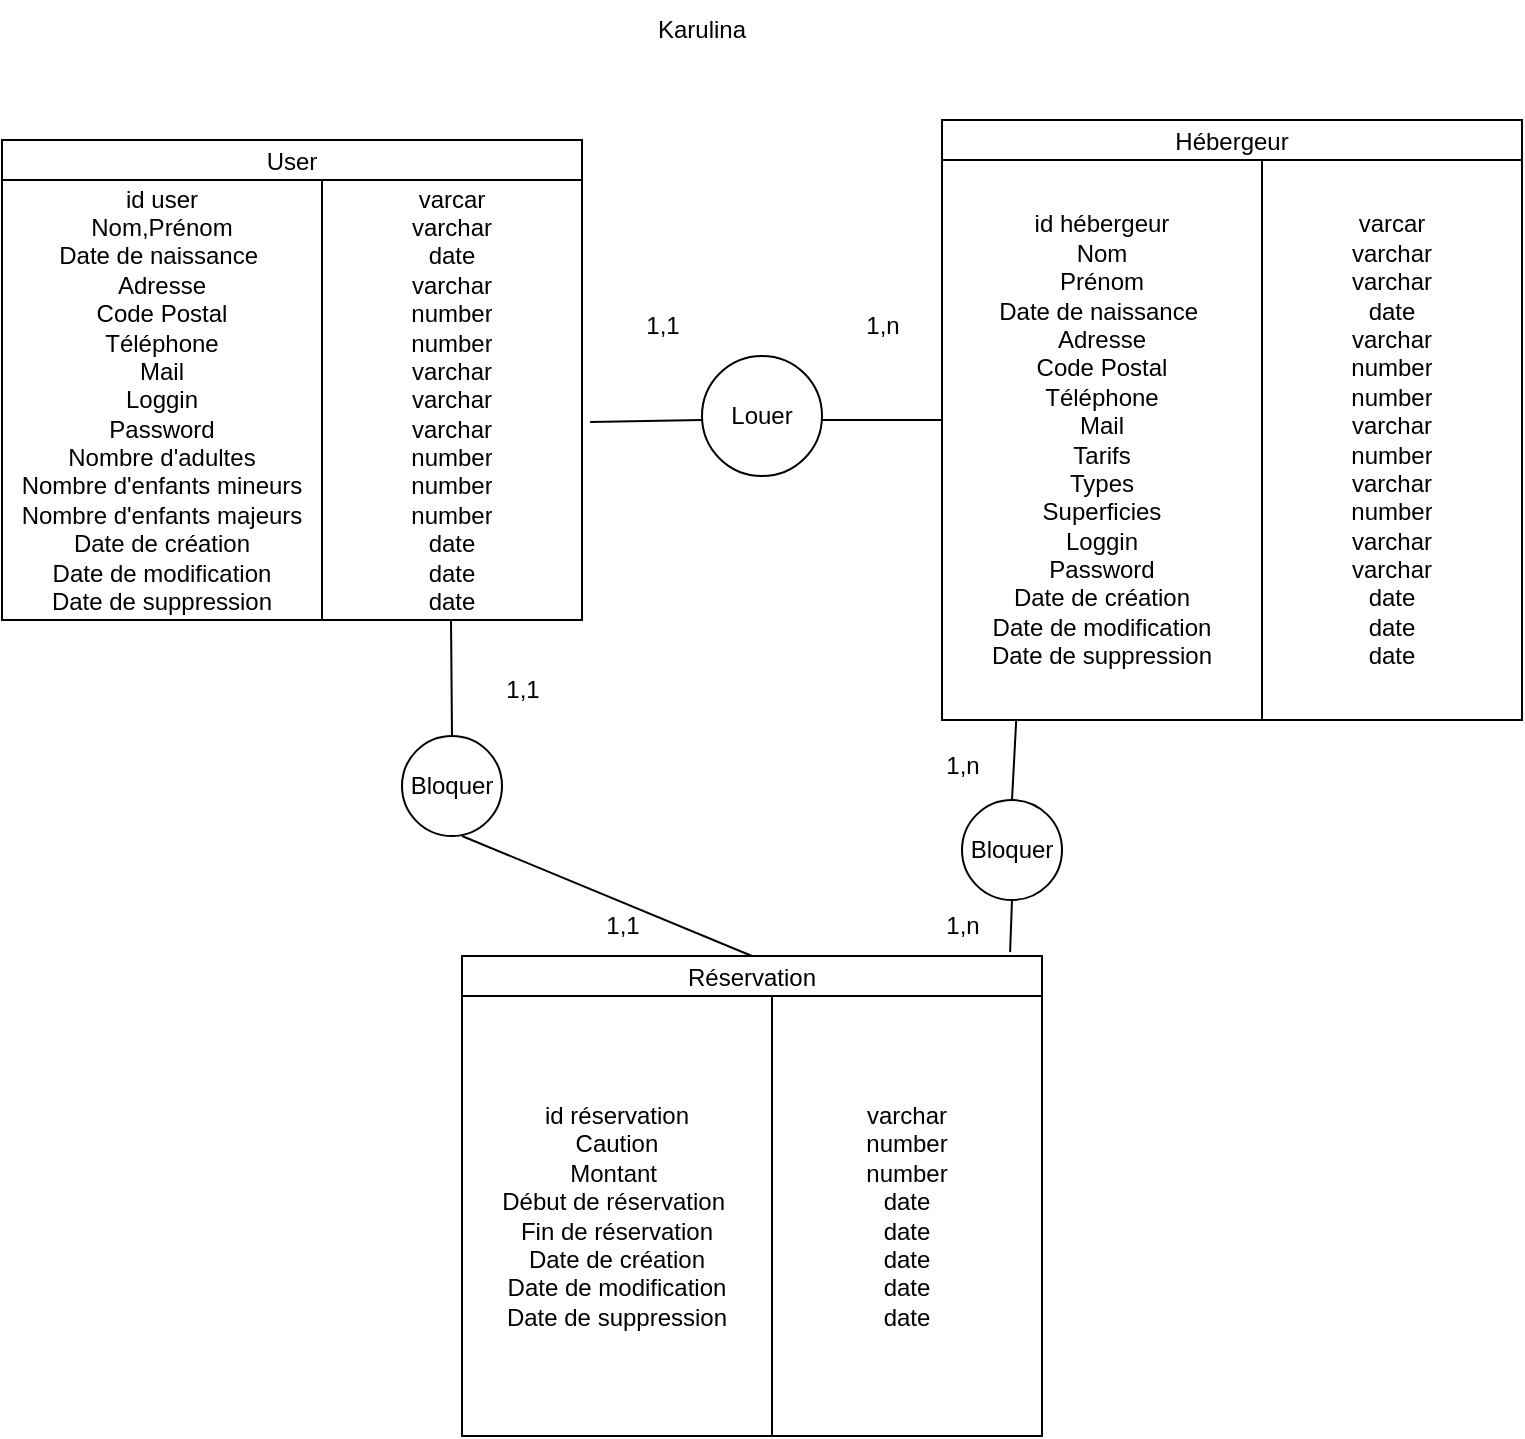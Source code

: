 <mxfile version="24.5.4" type="github">
  <diagram name="Page-1" id="sN1TuHYhFFZQFHvBme8z">
    <mxGraphModel dx="994" dy="476" grid="1" gridSize="10" guides="1" tooltips="1" connect="1" arrows="1" fold="1" page="1" pageScale="1" pageWidth="827" pageHeight="1169" math="0" shadow="0">
      <root>
        <mxCell id="0" />
        <mxCell id="1" parent="0" />
        <mxCell id="rXH0V8Tg6eLGxFPYWAXF-20" value="Karulina" style="text;html=1;align=center;verticalAlign=middle;whiteSpace=wrap;rounded=0;" parent="1" vertex="1">
          <mxGeometry x="360" y="10" width="60" height="30" as="geometry" />
        </mxCell>
        <mxCell id="rXH0V8Tg6eLGxFPYWAXF-21" value="Louer" style="ellipse;whiteSpace=wrap;html=1;aspect=fixed;" parent="1" vertex="1">
          <mxGeometry x="390" y="188" width="60" height="60" as="geometry" />
        </mxCell>
        <mxCell id="rXH0V8Tg6eLGxFPYWAXF-37" value="1,1" style="text;html=1;align=center;verticalAlign=middle;resizable=0;points=[];autosize=1;strokeColor=none;fillColor=none;" parent="1" vertex="1">
          <mxGeometry x="350" y="158" width="40" height="30" as="geometry" />
        </mxCell>
        <mxCell id="rXH0V8Tg6eLGxFPYWAXF-38" value="1,n" style="text;html=1;align=center;verticalAlign=middle;resizable=0;points=[];autosize=1;strokeColor=none;fillColor=none;" parent="1" vertex="1">
          <mxGeometry x="460" y="158" width="40" height="30" as="geometry" />
        </mxCell>
        <mxCell id="rXH0V8Tg6eLGxFPYWAXF-39" value="Bloquer" style="ellipse;whiteSpace=wrap;html=1;aspect=fixed;" parent="1" vertex="1">
          <mxGeometry x="240" y="378" width="50" height="50" as="geometry" />
        </mxCell>
        <mxCell id="rXH0V8Tg6eLGxFPYWAXF-40" value="Bloquer" style="ellipse;whiteSpace=wrap;html=1;aspect=fixed;" parent="1" vertex="1">
          <mxGeometry x="520" y="410" width="50" height="50" as="geometry" />
        </mxCell>
        <mxCell id="rXH0V8Tg6eLGxFPYWAXF-42" value="" style="endArrow=none;html=1;rounded=0;entryX=0.5;entryY=1;entryDx=0;entryDy=0;exitX=0.945;exitY=-0.008;exitDx=0;exitDy=0;exitPerimeter=0;" parent="1" target="rXH0V8Tg6eLGxFPYWAXF-40" edge="1" source="nfDSCfTXi77_VSGzIVfX-66">
          <mxGeometry width="50" height="50" relative="1" as="geometry">
            <mxPoint x="580" y="480" as="sourcePoint" />
            <mxPoint x="630" y="430" as="targetPoint" />
          </mxGeometry>
        </mxCell>
        <mxCell id="rXH0V8Tg6eLGxFPYWAXF-45" value="" style="endArrow=none;html=1;rounded=0;exitX=0.5;exitY=0;exitDx=0;exitDy=0;entryX=0.128;entryY=1;entryDx=0;entryDy=0;entryPerimeter=0;" parent="1" target="nfDSCfTXi77_VSGzIVfX-59" edge="1" source="rXH0V8Tg6eLGxFPYWAXF-40">
          <mxGeometry width="50" height="50" relative="1" as="geometry">
            <mxPoint x="580" y="410" as="sourcePoint" />
            <mxPoint x="540" y="377" as="targetPoint" />
          </mxGeometry>
        </mxCell>
        <mxCell id="rXH0V8Tg6eLGxFPYWAXF-46" value="" style="endArrow=none;html=1;rounded=0;exitX=0.5;exitY=0;exitDx=0;exitDy=0;" parent="1" edge="1" source="rXH0V8Tg6eLGxFPYWAXF-39">
          <mxGeometry width="50" height="50" relative="1" as="geometry">
            <mxPoint x="264.5" y="359" as="sourcePoint" />
            <mxPoint x="264.5" y="320" as="targetPoint" />
          </mxGeometry>
        </mxCell>
        <mxCell id="rXH0V8Tg6eLGxFPYWAXF-47" value="1,1" style="text;html=1;align=center;verticalAlign=middle;resizable=0;points=[];autosize=1;strokeColor=none;fillColor=none;" parent="1" vertex="1">
          <mxGeometry x="280" y="340" width="40" height="30" as="geometry" />
        </mxCell>
        <mxCell id="rXH0V8Tg6eLGxFPYWAXF-48" value="1,n" style="text;html=1;align=center;verticalAlign=middle;resizable=0;points=[];autosize=1;strokeColor=none;fillColor=none;" parent="1" vertex="1">
          <mxGeometry x="500" y="378" width="40" height="30" as="geometry" />
        </mxCell>
        <mxCell id="rXH0V8Tg6eLGxFPYWAXF-49" value="1,1" style="text;html=1;align=center;verticalAlign=middle;resizable=0;points=[];autosize=1;strokeColor=none;fillColor=none;" parent="1" vertex="1">
          <mxGeometry x="330" y="458" width="40" height="30" as="geometry" />
        </mxCell>
        <mxCell id="rXH0V8Tg6eLGxFPYWAXF-50" value="1,n" style="text;html=1;align=center;verticalAlign=middle;resizable=0;points=[];autosize=1;strokeColor=none;fillColor=none;" parent="1" vertex="1">
          <mxGeometry x="500" y="458" width="40" height="30" as="geometry" />
        </mxCell>
        <mxCell id="nfDSCfTXi77_VSGzIVfX-54" value="User" style="shape=table;startSize=20;container=1;collapsible=0;childLayout=tableLayout;" vertex="1" parent="1">
          <mxGeometry x="40" y="80" width="290" height="240" as="geometry" />
        </mxCell>
        <mxCell id="nfDSCfTXi77_VSGzIVfX-55" value="" style="shape=tableRow;horizontal=0;startSize=0;swimlaneHead=0;swimlaneBody=0;strokeColor=inherit;top=0;left=0;bottom=0;right=0;collapsible=0;dropTarget=0;fillColor=none;points=[[0,0.5],[1,0.5]];portConstraint=eastwest;" vertex="1" parent="nfDSCfTXi77_VSGzIVfX-54">
          <mxGeometry y="20" width="290" height="220" as="geometry" />
        </mxCell>
        <mxCell id="nfDSCfTXi77_VSGzIVfX-56" value="id user&lt;div&gt;Nom,Prénom&lt;/div&gt;&lt;div&gt;Date de naissance&amp;nbsp;&lt;/div&gt;&lt;div&gt;Adresse&lt;/div&gt;&lt;div&gt;Code Postal&lt;/div&gt;&lt;div&gt;Téléphone&lt;/div&gt;&lt;div&gt;Mail&lt;/div&gt;&lt;div&gt;Loggin&lt;/div&gt;&lt;div&gt;Password&lt;/div&gt;&lt;div&gt;Nombre d&#39;adultes&lt;/div&gt;&lt;div&gt;Nombre d&#39;enfants mineurs&lt;/div&gt;&lt;div&gt;Nombre d&#39;enfants majeurs&lt;/div&gt;&lt;div&gt;Date de création&lt;/div&gt;&lt;div&gt;Date de modification&lt;/div&gt;&lt;div&gt;Date de suppression&lt;/div&gt;" style="shape=partialRectangle;html=1;whiteSpace=wrap;connectable=0;strokeColor=inherit;overflow=hidden;fillColor=none;top=0;left=0;bottom=0;right=0;pointerEvents=1;" vertex="1" parent="nfDSCfTXi77_VSGzIVfX-55">
          <mxGeometry width="160" height="220" as="geometry">
            <mxRectangle width="160" height="220" as="alternateBounds" />
          </mxGeometry>
        </mxCell>
        <mxCell id="nfDSCfTXi77_VSGzIVfX-57" value="varcar&lt;div&gt;varchar&lt;/div&gt;&lt;div&gt;date&lt;/div&gt;&lt;div&gt;varchar&lt;/div&gt;&lt;div&gt;number&lt;/div&gt;&lt;div&gt;number&lt;/div&gt;&lt;div&gt;varchar&lt;/div&gt;&lt;div&gt;varchar&lt;/div&gt;&lt;div&gt;varchar&lt;/div&gt;&lt;div&gt;number&lt;/div&gt;&lt;div&gt;number&lt;/div&gt;&lt;div&gt;number&lt;br&gt;&lt;/div&gt;&lt;div&gt;date&lt;/div&gt;&lt;div&gt;date&lt;/div&gt;&lt;div&gt;date&lt;/div&gt;" style="shape=partialRectangle;html=1;whiteSpace=wrap;connectable=0;strokeColor=inherit;overflow=hidden;fillColor=none;top=0;left=0;bottom=0;right=0;pointerEvents=1;" vertex="1" parent="nfDSCfTXi77_VSGzIVfX-55">
          <mxGeometry x="160" width="130" height="220" as="geometry">
            <mxRectangle width="130" height="220" as="alternateBounds" />
          </mxGeometry>
        </mxCell>
        <mxCell id="nfDSCfTXi77_VSGzIVfX-58" value="Hébergeur" style="shape=table;startSize=20;container=1;collapsible=0;childLayout=tableLayout;" vertex="1" parent="1">
          <mxGeometry x="510" y="70" width="290" height="300" as="geometry" />
        </mxCell>
        <mxCell id="nfDSCfTXi77_VSGzIVfX-59" value="" style="shape=tableRow;horizontal=0;startSize=0;swimlaneHead=0;swimlaneBody=0;strokeColor=inherit;top=0;left=0;bottom=0;right=0;collapsible=0;dropTarget=0;fillColor=none;points=[[0,0.5],[1,0.5]];portConstraint=eastwest;" vertex="1" parent="nfDSCfTXi77_VSGzIVfX-58">
          <mxGeometry y="20" width="290" height="280" as="geometry" />
        </mxCell>
        <mxCell id="nfDSCfTXi77_VSGzIVfX-60" value="id hébergeur&lt;div&gt;Nom&lt;/div&gt;&lt;div&gt;Prénom&lt;/div&gt;&lt;div&gt;Date de naissance&amp;nbsp;&lt;/div&gt;&lt;div&gt;Adresse&lt;/div&gt;&lt;div&gt;Code Postal&lt;/div&gt;&lt;div&gt;Téléphone&lt;/div&gt;&lt;div&gt;Mail&lt;/div&gt;&lt;div&gt;Tarifs&lt;/div&gt;&lt;div&gt;Types&lt;/div&gt;&lt;div&gt;Superficies&lt;/div&gt;&lt;div&gt;Loggin&lt;/div&gt;&lt;div&gt;Password&lt;/div&gt;&lt;div&gt;Date de création&lt;/div&gt;&lt;div&gt;Date de modification&lt;/div&gt;&lt;div&gt;Date de suppression&lt;/div&gt;" style="shape=partialRectangle;html=1;whiteSpace=wrap;connectable=0;strokeColor=inherit;overflow=hidden;fillColor=none;top=0;left=0;bottom=0;right=0;pointerEvents=1;" vertex="1" parent="nfDSCfTXi77_VSGzIVfX-59">
          <mxGeometry width="160" height="280" as="geometry">
            <mxRectangle width="160" height="280" as="alternateBounds" />
          </mxGeometry>
        </mxCell>
        <mxCell id="nfDSCfTXi77_VSGzIVfX-61" value="varcar&lt;div&gt;varchar&lt;/div&gt;&lt;div&gt;varchar&lt;/div&gt;&lt;div&gt;date&lt;/div&gt;&lt;div&gt;varchar&lt;/div&gt;&lt;div&gt;number&lt;/div&gt;&lt;div&gt;number&lt;/div&gt;&lt;div&gt;varchar&lt;/div&gt;&lt;div&gt;number&lt;/div&gt;&lt;div&gt;varchar&lt;/div&gt;&lt;div&gt;number&lt;/div&gt;&lt;div&gt;varchar&lt;/div&gt;&lt;div&gt;varchar&lt;/div&gt;&lt;div&gt;date&lt;/div&gt;&lt;div&gt;date&lt;/div&gt;&lt;div&gt;date&lt;/div&gt;" style="shape=partialRectangle;html=1;whiteSpace=wrap;connectable=0;strokeColor=inherit;overflow=hidden;fillColor=none;top=0;left=0;bottom=0;right=0;pointerEvents=1;" vertex="1" parent="nfDSCfTXi77_VSGzIVfX-59">
          <mxGeometry x="160" width="130" height="280" as="geometry">
            <mxRectangle width="130" height="280" as="alternateBounds" />
          </mxGeometry>
        </mxCell>
        <mxCell id="nfDSCfTXi77_VSGzIVfX-64" value="" style="endArrow=none;html=1;rounded=0;fontSize=12;startSize=8;endSize=8;curved=1;exitX=1.014;exitY=0.55;exitDx=0;exitDy=0;exitPerimeter=0;" edge="1" parent="1" source="nfDSCfTXi77_VSGzIVfX-55">
          <mxGeometry width="50" height="50" relative="1" as="geometry">
            <mxPoint x="340" y="270" as="sourcePoint" />
            <mxPoint x="390" y="220" as="targetPoint" />
          </mxGeometry>
        </mxCell>
        <mxCell id="nfDSCfTXi77_VSGzIVfX-65" value="" style="endArrow=none;html=1;rounded=0;fontSize=12;startSize=8;endSize=8;curved=1;" edge="1" parent="1">
          <mxGeometry width="50" height="50" relative="1" as="geometry">
            <mxPoint x="450" y="220" as="sourcePoint" />
            <mxPoint x="510" y="220" as="targetPoint" />
          </mxGeometry>
        </mxCell>
        <mxCell id="nfDSCfTXi77_VSGzIVfX-66" value="Réservation" style="shape=table;startSize=20;container=1;collapsible=0;childLayout=tableLayout;" vertex="1" parent="1">
          <mxGeometry x="270" y="488" width="290" height="240" as="geometry" />
        </mxCell>
        <mxCell id="nfDSCfTXi77_VSGzIVfX-67" value="" style="shape=tableRow;horizontal=0;startSize=0;swimlaneHead=0;swimlaneBody=0;strokeColor=inherit;top=0;left=0;bottom=0;right=0;collapsible=0;dropTarget=0;fillColor=none;points=[[0,0.5],[1,0.5]];portConstraint=eastwest;" vertex="1" parent="nfDSCfTXi77_VSGzIVfX-66">
          <mxGeometry y="20" width="290" height="220" as="geometry" />
        </mxCell>
        <mxCell id="nfDSCfTXi77_VSGzIVfX-68" value="id réservation&lt;div&gt;Caution&lt;/div&gt;&lt;div&gt;Montant&amp;nbsp;&lt;/div&gt;&lt;div&gt;Début de réservation&amp;nbsp;&lt;/div&gt;&lt;div&gt;Fin de réservation&lt;/div&gt;&lt;div&gt;Date de création&lt;/div&gt;&lt;div&gt;Date de modification&lt;/div&gt;&lt;div&gt;Date de suppression&lt;/div&gt;" style="shape=partialRectangle;html=1;whiteSpace=wrap;connectable=0;strokeColor=inherit;overflow=hidden;fillColor=none;top=0;left=0;bottom=0;right=0;pointerEvents=1;" vertex="1" parent="nfDSCfTXi77_VSGzIVfX-67">
          <mxGeometry width="155" height="220" as="geometry">
            <mxRectangle width="155" height="220" as="alternateBounds" />
          </mxGeometry>
        </mxCell>
        <mxCell id="nfDSCfTXi77_VSGzIVfX-69" value="varchar&lt;br&gt;&lt;div&gt;number&lt;/div&gt;&lt;div&gt;number&lt;/div&gt;&lt;div&gt;date&lt;/div&gt;&lt;div&gt;date&lt;/div&gt;&lt;div&gt;date&lt;/div&gt;&lt;div&gt;date&lt;/div&gt;&lt;div&gt;date&lt;/div&gt;" style="shape=partialRectangle;html=1;whiteSpace=wrap;connectable=0;strokeColor=inherit;overflow=hidden;fillColor=none;top=0;left=0;bottom=0;right=0;pointerEvents=1;" vertex="1" parent="nfDSCfTXi77_VSGzIVfX-67">
          <mxGeometry x="155" width="135" height="220" as="geometry">
            <mxRectangle width="135" height="220" as="alternateBounds" />
          </mxGeometry>
        </mxCell>
        <mxCell id="nfDSCfTXi77_VSGzIVfX-72" value="" style="endArrow=none;html=1;rounded=0;fontSize=12;startSize=8;endSize=8;curved=1;exitX=0.5;exitY=0;exitDx=0;exitDy=0;" edge="1" parent="1" source="nfDSCfTXi77_VSGzIVfX-66">
          <mxGeometry width="50" height="50" relative="1" as="geometry">
            <mxPoint x="220" y="478" as="sourcePoint" />
            <mxPoint x="270" y="428" as="targetPoint" />
          </mxGeometry>
        </mxCell>
      </root>
    </mxGraphModel>
  </diagram>
</mxfile>
